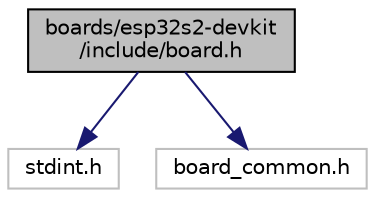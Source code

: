 digraph "boards/esp32s2-devkit/include/board.h"
{
 // LATEX_PDF_SIZE
  edge [fontname="Helvetica",fontsize="10",labelfontname="Helvetica",labelfontsize="10"];
  node [fontname="Helvetica",fontsize="10",shape=record];
  Node1 [label="boards/esp32s2-devkit\l/include/board.h",height=0.2,width=0.4,color="black", fillcolor="grey75", style="filled", fontcolor="black",tooltip="Board definitions for ESP32-S2-DevKit boards."];
  Node1 -> Node2 [color="midnightblue",fontsize="10",style="solid",fontname="Helvetica"];
  Node2 [label="stdint.h",height=0.2,width=0.4,color="grey75", fillcolor="white", style="filled",tooltip=" "];
  Node1 -> Node3 [color="midnightblue",fontsize="10",style="solid",fontname="Helvetica"];
  Node3 [label="board_common.h",height=0.2,width=0.4,color="grey75", fillcolor="white", style="filled",tooltip=" "];
}
